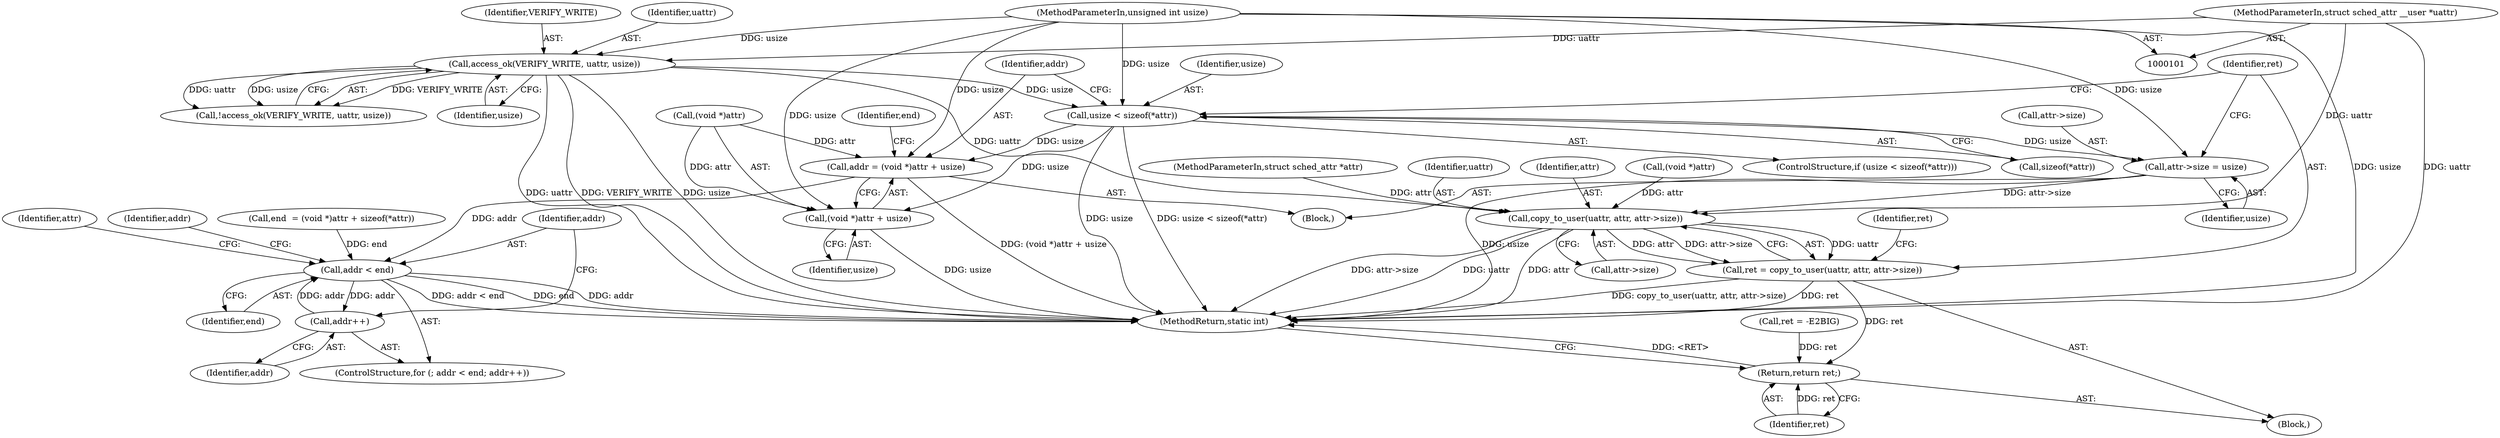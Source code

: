 digraph "0_linux_4efbc454ba68def5ef285b26ebfcfdb605b52755@API" {
"1000117" [label="(Call,usize < sizeof(*attr))"];
"1000109" [label="(Call,access_ok(VERIFY_WRITE, uattr, usize))"];
"1000102" [label="(MethodParameterIn,struct sched_attr __user *uattr)"];
"1000104" [label="(MethodParameterIn,unsigned int usize)"];
"1000125" [label="(Call,addr = (void *)attr + usize)"];
"1000142" [label="(Call,addr < end)"];
"1000145" [label="(Call,addr++)"];
"1000127" [label="(Call,(void *)attr + usize)"];
"1000152" [label="(Call,attr->size = usize)"];
"1000159" [label="(Call,copy_to_user(uattr, attr, attr->size))"];
"1000157" [label="(Call,ret = copy_to_user(uattr, attr, attr->size))"];
"1000171" [label="(Return,return ret;)"];
"1000116" [label="(ControlStructure,if (usize < sizeof(*attr)))"];
"1000133" [label="(Identifier,end)"];
"1000143" [label="(Identifier,addr)"];
"1000161" [label="(Identifier,attr)"];
"1000156" [label="(Identifier,usize)"];
"1000128" [label="(Call,(void *)attr)"];
"1000150" [label="(Identifier,addr)"];
"1000141" [label="(ControlStructure,for (; addr < end; addr++))"];
"1000118" [label="(Identifier,usize)"];
"1000125" [label="(Call,addr = (void *)attr + usize)"];
"1000152" [label="(Call,attr->size = usize)"];
"1000166" [label="(Identifier,ret)"];
"1000119" [label="(Call,sizeof(*attr))"];
"1000174" [label="(Call,ret = -E2BIG)"];
"1000159" [label="(Call,copy_to_user(uattr, attr, attr->size))"];
"1000142" [label="(Call,addr < end)"];
"1000110" [label="(Identifier,VERIFY_WRITE)"];
"1000162" [label="(Call,attr->size)"];
"1000105" [label="(Block,)"];
"1000145" [label="(Call,addr++)"];
"1000171" [label="(Return,return ret;)"];
"1000157" [label="(Call,ret = copy_to_user(uattr, attr, attr->size))"];
"1000108" [label="(Call,!access_ok(VERIFY_WRITE, uattr, usize))"];
"1000127" [label="(Call,(void *)attr + usize)"];
"1000126" [label="(Identifier,addr)"];
"1000144" [label="(Identifier,end)"];
"1000117" [label="(Call,usize < sizeof(*attr))"];
"1000135" [label="(Call,(void *)attr)"];
"1000103" [label="(MethodParameterIn,struct sched_attr *attr)"];
"1000146" [label="(Identifier,addr)"];
"1000112" [label="(Identifier,usize)"];
"1000111" [label="(Identifier,uattr)"];
"1000158" [label="(Identifier,ret)"];
"1000102" [label="(MethodParameterIn,struct sched_attr __user *uattr)"];
"1000153" [label="(Call,attr->size)"];
"1000109" [label="(Call,access_ok(VERIFY_WRITE, uattr, usize))"];
"1000132" [label="(Call,end  = (void *)attr + sizeof(*attr))"];
"1000154" [label="(Identifier,attr)"];
"1000122" [label="(Block,)"];
"1000172" [label="(Identifier,ret)"];
"1000160" [label="(Identifier,uattr)"];
"1000179" [label="(MethodReturn,static int)"];
"1000131" [label="(Identifier,usize)"];
"1000104" [label="(MethodParameterIn,unsigned int usize)"];
"1000117" -> "1000116"  [label="AST: "];
"1000117" -> "1000119"  [label="CFG: "];
"1000118" -> "1000117"  [label="AST: "];
"1000119" -> "1000117"  [label="AST: "];
"1000126" -> "1000117"  [label="CFG: "];
"1000158" -> "1000117"  [label="CFG: "];
"1000117" -> "1000179"  [label="DDG: usize"];
"1000117" -> "1000179"  [label="DDG: usize < sizeof(*attr)"];
"1000109" -> "1000117"  [label="DDG: usize"];
"1000104" -> "1000117"  [label="DDG: usize"];
"1000117" -> "1000125"  [label="DDG: usize"];
"1000117" -> "1000127"  [label="DDG: usize"];
"1000117" -> "1000152"  [label="DDG: usize"];
"1000109" -> "1000108"  [label="AST: "];
"1000109" -> "1000112"  [label="CFG: "];
"1000110" -> "1000109"  [label="AST: "];
"1000111" -> "1000109"  [label="AST: "];
"1000112" -> "1000109"  [label="AST: "];
"1000108" -> "1000109"  [label="CFG: "];
"1000109" -> "1000179"  [label="DDG: usize"];
"1000109" -> "1000179"  [label="DDG: VERIFY_WRITE"];
"1000109" -> "1000179"  [label="DDG: uattr"];
"1000109" -> "1000108"  [label="DDG: VERIFY_WRITE"];
"1000109" -> "1000108"  [label="DDG: uattr"];
"1000109" -> "1000108"  [label="DDG: usize"];
"1000102" -> "1000109"  [label="DDG: uattr"];
"1000104" -> "1000109"  [label="DDG: usize"];
"1000109" -> "1000159"  [label="DDG: uattr"];
"1000102" -> "1000101"  [label="AST: "];
"1000102" -> "1000179"  [label="DDG: uattr"];
"1000102" -> "1000159"  [label="DDG: uattr"];
"1000104" -> "1000101"  [label="AST: "];
"1000104" -> "1000179"  [label="DDG: usize"];
"1000104" -> "1000125"  [label="DDG: usize"];
"1000104" -> "1000127"  [label="DDG: usize"];
"1000104" -> "1000152"  [label="DDG: usize"];
"1000125" -> "1000122"  [label="AST: "];
"1000125" -> "1000127"  [label="CFG: "];
"1000126" -> "1000125"  [label="AST: "];
"1000127" -> "1000125"  [label="AST: "];
"1000133" -> "1000125"  [label="CFG: "];
"1000125" -> "1000179"  [label="DDG: (void *)attr + usize"];
"1000128" -> "1000125"  [label="DDG: attr"];
"1000125" -> "1000142"  [label="DDG: addr"];
"1000142" -> "1000141"  [label="AST: "];
"1000142" -> "1000144"  [label="CFG: "];
"1000143" -> "1000142"  [label="AST: "];
"1000144" -> "1000142"  [label="AST: "];
"1000150" -> "1000142"  [label="CFG: "];
"1000154" -> "1000142"  [label="CFG: "];
"1000142" -> "1000179"  [label="DDG: addr < end"];
"1000142" -> "1000179"  [label="DDG: end"];
"1000142" -> "1000179"  [label="DDG: addr"];
"1000145" -> "1000142"  [label="DDG: addr"];
"1000132" -> "1000142"  [label="DDG: end"];
"1000142" -> "1000145"  [label="DDG: addr"];
"1000145" -> "1000141"  [label="AST: "];
"1000145" -> "1000146"  [label="CFG: "];
"1000146" -> "1000145"  [label="AST: "];
"1000143" -> "1000145"  [label="CFG: "];
"1000127" -> "1000131"  [label="CFG: "];
"1000128" -> "1000127"  [label="AST: "];
"1000131" -> "1000127"  [label="AST: "];
"1000127" -> "1000179"  [label="DDG: usize"];
"1000128" -> "1000127"  [label="DDG: attr"];
"1000152" -> "1000122"  [label="AST: "];
"1000152" -> "1000156"  [label="CFG: "];
"1000153" -> "1000152"  [label="AST: "];
"1000156" -> "1000152"  [label="AST: "];
"1000158" -> "1000152"  [label="CFG: "];
"1000152" -> "1000179"  [label="DDG: usize"];
"1000152" -> "1000159"  [label="DDG: attr->size"];
"1000159" -> "1000157"  [label="AST: "];
"1000159" -> "1000162"  [label="CFG: "];
"1000160" -> "1000159"  [label="AST: "];
"1000161" -> "1000159"  [label="AST: "];
"1000162" -> "1000159"  [label="AST: "];
"1000157" -> "1000159"  [label="CFG: "];
"1000159" -> "1000179"  [label="DDG: attr->size"];
"1000159" -> "1000179"  [label="DDG: uattr"];
"1000159" -> "1000179"  [label="DDG: attr"];
"1000159" -> "1000157"  [label="DDG: uattr"];
"1000159" -> "1000157"  [label="DDG: attr"];
"1000159" -> "1000157"  [label="DDG: attr->size"];
"1000135" -> "1000159"  [label="DDG: attr"];
"1000103" -> "1000159"  [label="DDG: attr"];
"1000157" -> "1000105"  [label="AST: "];
"1000158" -> "1000157"  [label="AST: "];
"1000166" -> "1000157"  [label="CFG: "];
"1000157" -> "1000179"  [label="DDG: copy_to_user(uattr, attr, attr->size)"];
"1000157" -> "1000179"  [label="DDG: ret"];
"1000157" -> "1000171"  [label="DDG: ret"];
"1000171" -> "1000105"  [label="AST: "];
"1000171" -> "1000172"  [label="CFG: "];
"1000172" -> "1000171"  [label="AST: "];
"1000179" -> "1000171"  [label="CFG: "];
"1000171" -> "1000179"  [label="DDG: <RET>"];
"1000172" -> "1000171"  [label="DDG: ret"];
"1000174" -> "1000171"  [label="DDG: ret"];
}
